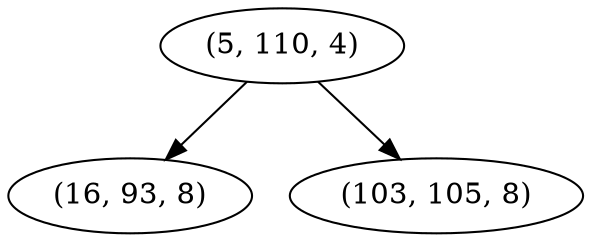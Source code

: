 digraph tree {
    "(5, 110, 4)";
    "(16, 93, 8)";
    "(103, 105, 8)";
    "(5, 110, 4)" -> "(16, 93, 8)";
    "(5, 110, 4)" -> "(103, 105, 8)";
}
